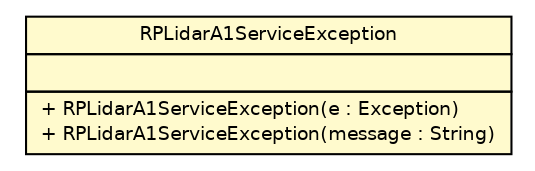#!/usr/local/bin/dot
#
# Class diagram 
# Generated by UMLGraph version R5_6-24-gf6e263 (http://www.umlgraph.org/)
#

digraph G {
	edge [fontname="Helvetica",fontsize=10,labelfontname="Helvetica",labelfontsize=10];
	node [fontname="Helvetica",fontsize=10,shape=plaintext];
	nodesep=0.25;
	ranksep=0.5;
	// ev3dev.sensors.slamtec.RPLidarA1ServiceException
	c1015 [label=<<table title="ev3dev.sensors.slamtec.RPLidarA1ServiceException" border="0" cellborder="1" cellspacing="0" cellpadding="2" port="p" bgcolor="lemonChiffon" href="./RPLidarA1ServiceException.html">
		<tr><td><table border="0" cellspacing="0" cellpadding="1">
<tr><td align="center" balign="center"> RPLidarA1ServiceException </td></tr>
		</table></td></tr>
		<tr><td><table border="0" cellspacing="0" cellpadding="1">
<tr><td align="left" balign="left">  </td></tr>
		</table></td></tr>
		<tr><td><table border="0" cellspacing="0" cellpadding="1">
<tr><td align="left" balign="left"> + RPLidarA1ServiceException(e : Exception) </td></tr>
<tr><td align="left" balign="left"> + RPLidarA1ServiceException(message : String) </td></tr>
		</table></td></tr>
		</table>>, URL="./RPLidarA1ServiceException.html", fontname="Helvetica", fontcolor="black", fontsize=9.0];
}

